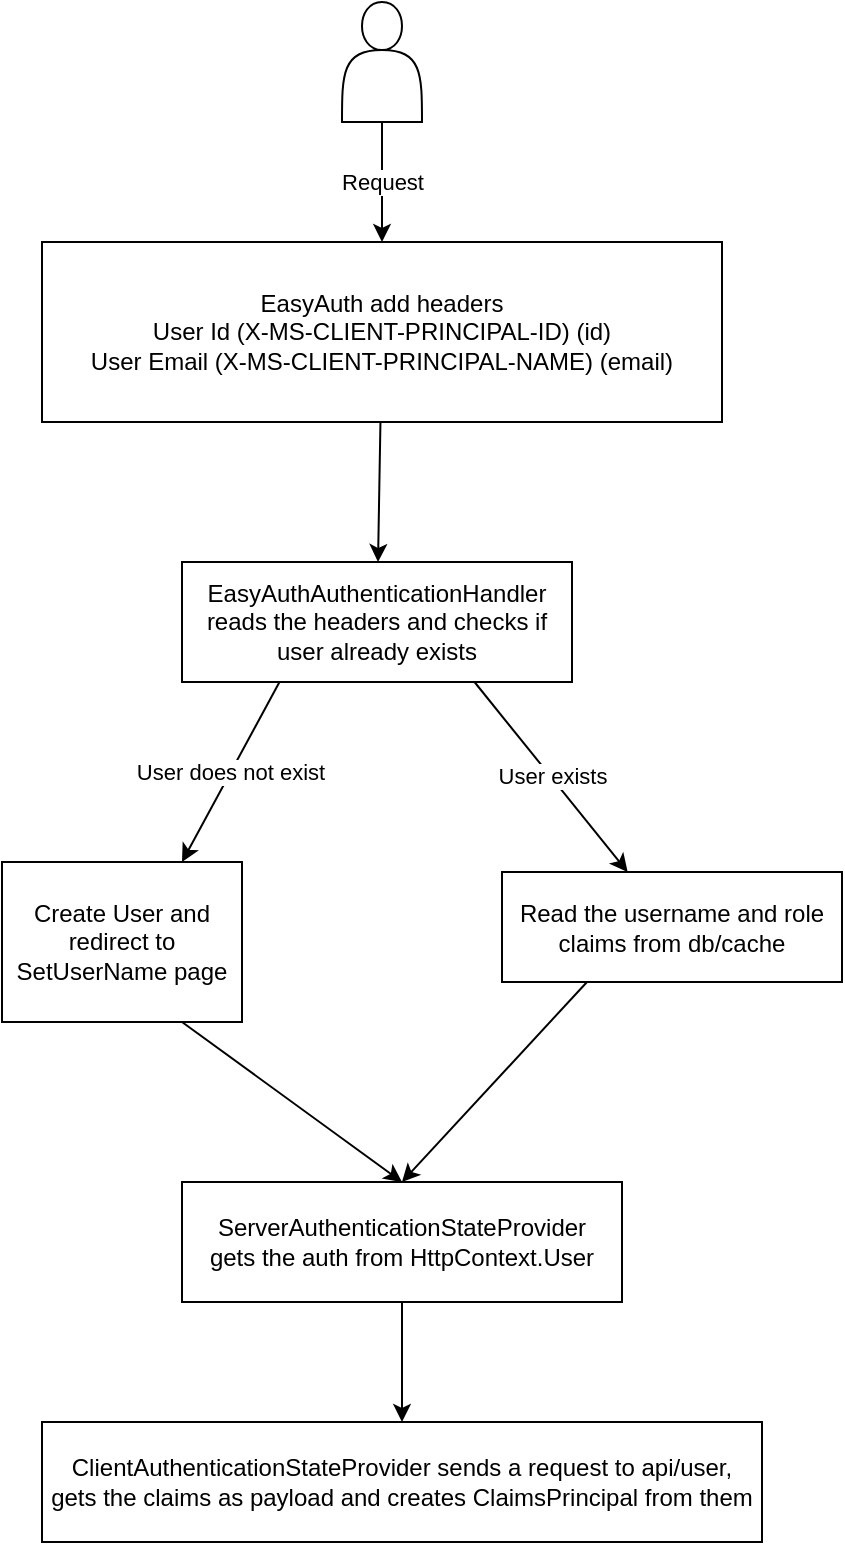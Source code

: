<mxfile>
    <diagram id="CfaaESvZryX7sWXav28t" name="Page-1">
        <mxGraphModel dx="873" dy="659" grid="1" gridSize="10" guides="1" tooltips="1" connect="1" arrows="1" fold="1" page="1" pageScale="1" pageWidth="50000" pageHeight="50000" math="0" shadow="0">
            <root>
                <mxCell id="0"/>
                <mxCell id="1" parent="0"/>
                <mxCell id="8" value="" style="edgeStyle=none;html=1;" parent="1" source="3" target="7" edge="1">
                    <mxGeometry relative="1" as="geometry"/>
                </mxCell>
                <mxCell id="3" value="EasyAuth add headers&lt;br&gt;User Id (X-MS-CLIENT-PRINCIPAL-ID) (id)&lt;br&gt;User Email (X-MS-CLIENT-PRINCIPAL-NAME) (email)" style="rounded=0;whiteSpace=wrap;html=1;" parent="1" vertex="1">
                    <mxGeometry x="300" y="160" width="340" height="90" as="geometry"/>
                </mxCell>
                <mxCell id="6" value="Request" style="edgeStyle=none;html=1;" parent="1" source="5" target="3" edge="1">
                    <mxGeometry relative="1" as="geometry"/>
                </mxCell>
                <mxCell id="5" value="" style="shape=actor;whiteSpace=wrap;html=1;" parent="1" vertex="1">
                    <mxGeometry x="450" y="40" width="40" height="60" as="geometry"/>
                </mxCell>
                <mxCell id="18" value="User does not exist" style="edgeStyle=none;html=1;exitX=0.25;exitY=1;exitDx=0;exitDy=0;entryX=0.75;entryY=0;entryDx=0;entryDy=0;" edge="1" parent="1" source="7" target="15">
                    <mxGeometry relative="1" as="geometry"/>
                </mxCell>
                <mxCell id="19" value="User exists" style="edgeStyle=none;html=1;exitX=0.75;exitY=1;exitDx=0;exitDy=0;" edge="1" parent="1" source="7" target="16">
                    <mxGeometry relative="1" as="geometry"/>
                </mxCell>
                <mxCell id="7" value="EasyAuthAuthenticationHandler&lt;br&gt;reads the headers and checks if user already exists" style="whiteSpace=wrap;html=1;rounded=0;" parent="1" vertex="1">
                    <mxGeometry x="370" y="320" width="195" height="60" as="geometry"/>
                </mxCell>
                <mxCell id="14" value="" style="edgeStyle=none;html=1;" parent="1" source="11" target="13" edge="1">
                    <mxGeometry relative="1" as="geometry"/>
                </mxCell>
                <mxCell id="11" value="ServerAuthenticationStateProvider&lt;br&gt;gets the auth from HttpContext.User" style="whiteSpace=wrap;html=1;rounded=0;" parent="1" vertex="1">
                    <mxGeometry x="370" y="630" width="220" height="60" as="geometry"/>
                </mxCell>
                <mxCell id="13" value="ClientAuthenticationStateProvider sends a request to api/user, &lt;br&gt;gets the claims as payload and creates ClaimsPrincipal from them" style="whiteSpace=wrap;html=1;rounded=0;" parent="1" vertex="1">
                    <mxGeometry x="300" y="750" width="360" height="60" as="geometry"/>
                </mxCell>
                <mxCell id="21" style="edgeStyle=none;html=1;exitX=0.75;exitY=1;exitDx=0;exitDy=0;entryX=0.5;entryY=0;entryDx=0;entryDy=0;" edge="1" parent="1" source="15" target="11">
                    <mxGeometry relative="1" as="geometry"/>
                </mxCell>
                <mxCell id="15" value="Create User and redirect to SetUserName page" style="whiteSpace=wrap;html=1;rounded=0;" vertex="1" parent="1">
                    <mxGeometry x="280" y="470" width="120" height="80" as="geometry"/>
                </mxCell>
                <mxCell id="20" style="edgeStyle=none;html=1;exitX=0.25;exitY=1;exitDx=0;exitDy=0;entryX=0.5;entryY=0;entryDx=0;entryDy=0;" edge="1" parent="1" source="16" target="11">
                    <mxGeometry relative="1" as="geometry"/>
                </mxCell>
                <mxCell id="16" value="Read the&amp;nbsp;username and role&lt;br&gt;claims from db/cache" style="whiteSpace=wrap;html=1;rounded=0;" vertex="1" parent="1">
                    <mxGeometry x="530" y="475" width="170" height="55" as="geometry"/>
                </mxCell>
            </root>
        </mxGraphModel>
    </diagram>
</mxfile>